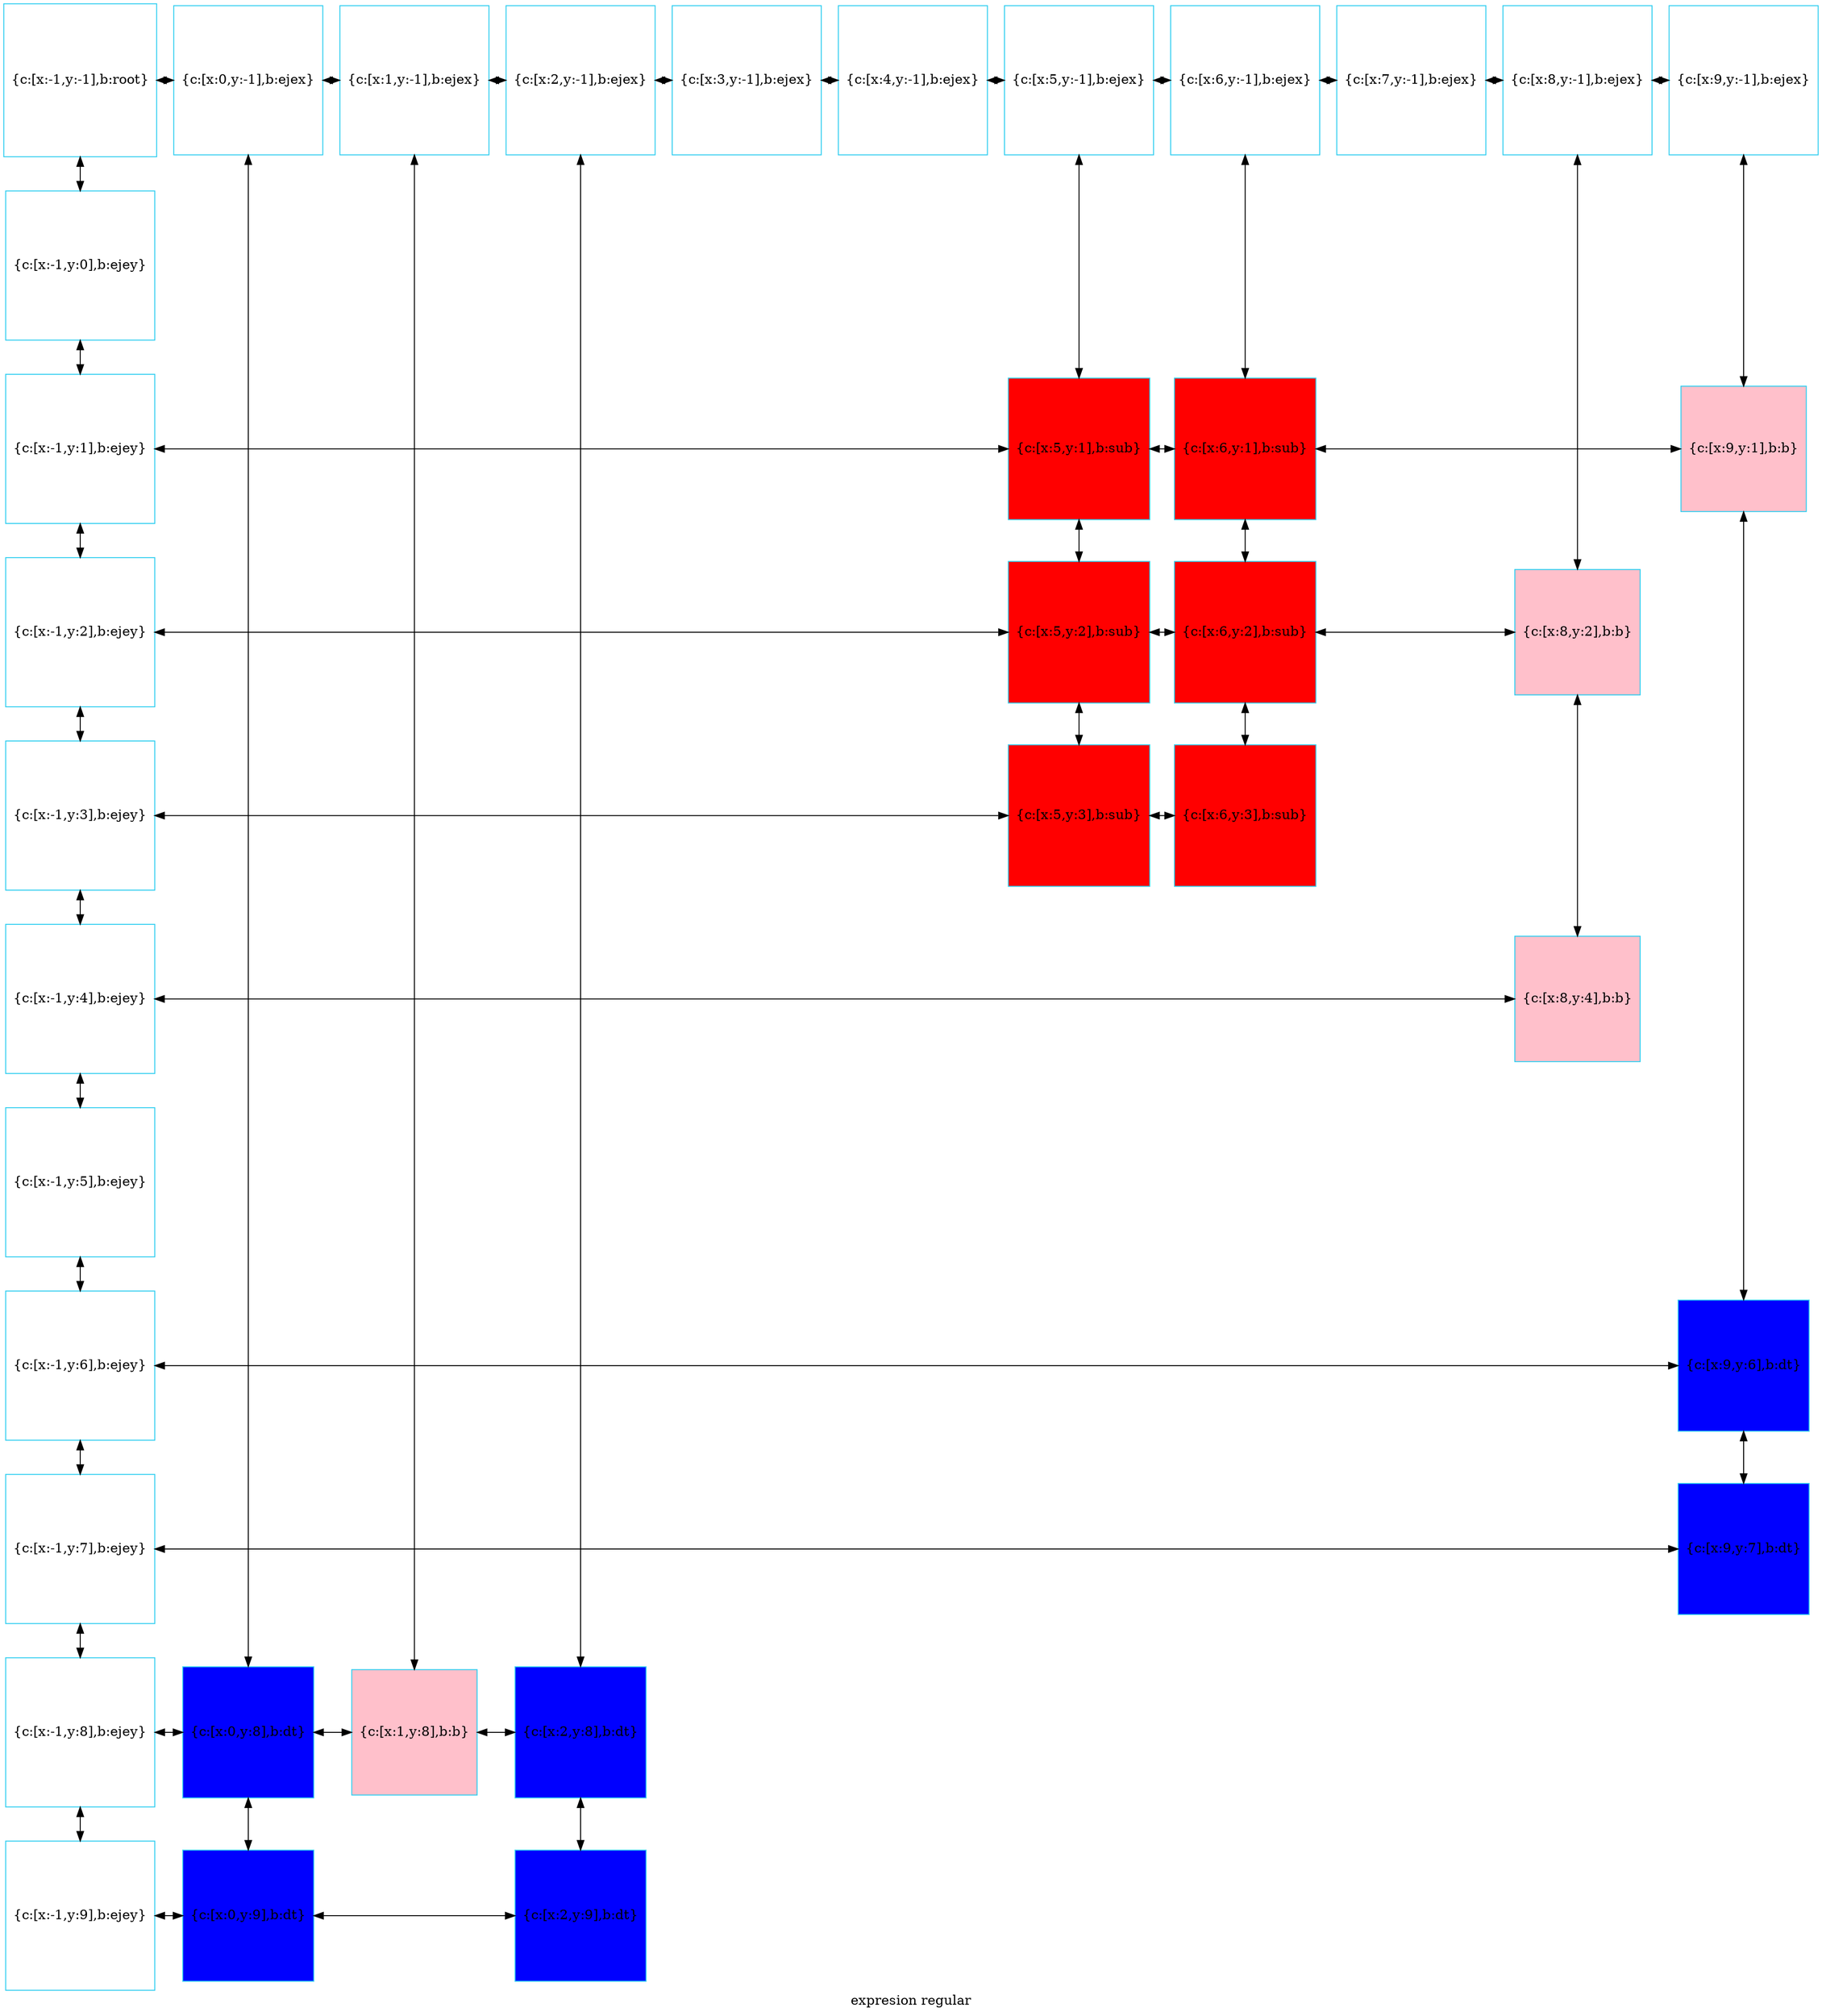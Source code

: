 digraph G
{label="expresion regular"
        node[shape = square]
        node[style = filled]
        node[fillcolor = "#EEEEE"]
        node[color = "#EEEEE"]
        node[color = "#31CEF0"]

1075653314688[label="{c:[x:-1,y:-1],b:root}",fillcolor = "white"]
1075653314736[label="{c:[x:0,y:-1],b:ejex}",fillcolor = "white"]
1075653314160[label="{c:[x:1,y:-1],b:ejex}",fillcolor = "white"]
1075653313872[label="{c:[x:2,y:-1],b:ejex}",fillcolor = "white"]
1075653312576[label="{c:[x:3,y:-1],b:ejex}",fillcolor = "white"]
1075653314832[label="{c:[x:4,y:-1],b:ejex}",fillcolor = "white"]
1075653314400[label="{c:[x:5,y:-1],b:ejex}",fillcolor = "white"]
1075653313968[label="{c:[x:6,y:-1],b:ejex}",fillcolor = "white"]
1075653315120[label="{c:[x:7,y:-1],b:ejex}",fillcolor = "white"]
1075653315264[label="{c:[x:8,y:-1],b:ejex}",fillcolor = "white"]
1075653315408[label="{c:[x:9,y:-1],b:ejex}",fillcolor = "white"]
1075653315552[label="{c:[x:-1,y:0],b:ejey}",fillcolor = "white"]
1075653315696[label="{c:[x:-1,y:1],b:ejey}",fillcolor = "white"]
1075654601552[label="{c:[x:5,y:1],b:sub}",fillcolor = "red"]
1075654600496[label="{c:[x:6,y:1],b:sub}",fillcolor = "red"]
1075654605264[label="{c:[x:9,y:1],b:b}",fillcolor = "pink"]
1075653315840[label="{c:[x:-1,y:2],b:ejey}",fillcolor = "white"]
1075654601888[label="{c:[x:5,y:2],b:sub}",fillcolor = "red"]
1075654600832[label="{c:[x:6,y:2],b:sub}",fillcolor = "red"]
1075654605600[label="{c:[x:8,y:2],b:b}",fillcolor = "pink"]
1075653315984[label="{c:[x:-1,y:3],b:ejey}",fillcolor = "white"]
1075654602224[label="{c:[x:5,y:3],b:sub}",fillcolor = "red"]
1075654601168[label="{c:[x:6,y:3],b:sub}",fillcolor = "red"]
1075653316128[label="{c:[x:-1,y:4],b:ejey}",fillcolor = "white"]
1075654604928[label="{c:[x:8,y:4],b:b}",fillcolor = "pink"]
1075653316272[label="{c:[x:-1,y:5],b:ejey}",fillcolor = "white"]
1075653316416[label="{c:[x:-1,y:6],b:ejey}",fillcolor = "white"]
1075654601504[label="{c:[x:9,y:6],b:dt}",fillcolor = "blue"]
1075653316560[label="{c:[x:-1,y:7],b:ejey}",fillcolor = "white"]
1075654602912[label="{c:[x:9,y:7],b:dt}",fillcolor = "blue"]
1075654598816[label="{c:[x:-1,y:8],b:ejey}",fillcolor = "white"]
1075654603296[label="{c:[x:0,y:8],b:dt}",fillcolor = "blue"]
1075654604592[label="{c:[x:1,y:8],b:b}",fillcolor = "pink"]
1075654604256[label="{c:[x:2,y:8],b:dt}",fillcolor = "blue"]
1075654598960[label="{c:[x:-1,y:9],b:ejey}",fillcolor = "white"]
1075654603632[label="{c:[x:0,y:9],b:dt}",fillcolor = "blue"]
1075654604016[label="{c:[x:2,y:9],b:dt}",fillcolor = "blue"]
1075653314688->1075653315552[dir = both];
1075653315552->1075653315696[dir = both];
1075653315696->1075653315840[dir = both];
1075653315840->1075653315984[dir = both];
1075653315984->1075653316128[dir = both];
1075653316128->1075653316272[dir = both];
1075653316272->1075653316416[dir = both];
1075653316416->1075653316560[dir = both];
1075653316560->1075654598816[dir = both];
1075654598816->1075654598960[dir = both];
1075653314736->1075654603296[dir = both];
1075654603296->1075654603632[dir = both];
1075653314160->1075654604592[dir = both];
1075653313872->1075654604256[dir = both];
1075654604256->1075654604016[dir = both];
1075653314400->1075654601552[dir = both];
1075654601552->1075654601888[dir = both];
1075654601888->1075654602224[dir = both];
1075653313968->1075654600496[dir = both];
1075654600496->1075654600832[dir = both];
1075654600832->1075654601168[dir = both];
1075653315264->1075654605600[dir = both];
1075654605600->1075654604928[dir = both];
1075653315408->1075654605264[dir = both];
1075654605264->1075654601504[dir = both];
1075654601504->1075654602912[dir = both];
1075653314688->1075653314736[dir = both];
1075653314736->1075653314160[dir = both];
1075653314160->1075653313872[dir = both];
1075653313872->1075653312576[dir = both];
1075653312576->1075653314832[dir = both];
1075653314832->1075653314400[dir = both];
1075653314400->1075653313968[dir = both];
1075653313968->1075653315120[dir = both];
1075653315120->1075653315264[dir = both];
1075653315264->1075653315408[dir = both];
1075653315696->1075654601552[constraint=false,dir = both];
1075654601552->1075654600496[constraint=false,dir = both];
1075654600496->1075654605264[constraint=false,dir = both];
1075653315840->1075654601888[constraint=false,dir = both];
1075654601888->1075654600832[constraint=false,dir = both];
1075654600832->1075654605600[constraint=false,dir = both];
1075653315984->1075654602224[constraint=false,dir = both];
1075654602224->1075654601168[constraint=false,dir = both];
1075653316128->1075654604928[constraint=false,dir = both];
1075653316416->1075654601504[constraint=false,dir = both];
1075653316560->1075654602912[constraint=false,dir = both];
1075654598816->1075654603296[constraint=false,dir = both];
1075654603296->1075654604592[constraint=false,dir = both];
1075654604592->1075654604256[constraint=false,dir = both];
1075654598960->1075654603632[constraint=false,dir = both];
1075654603632->1075654604016[constraint=false,dir = both];
 {rank=same; 1075653314688;1075653314736;1075653314160;1075653313872;1075653312576;1075653314832;1075653314400;1075653313968;1075653315120;1075653315264;1075653315408;}
 {rank=same; 1075653315552;}
 {rank=same; 1075653315696;1075654601552;1075654600496;1075654605264;}
 {rank=same; 1075653315840;1075654601888;1075654600832;1075654605600;}
 {rank=same; 1075653315984;1075654602224;1075654601168;}
 {rank=same; 1075653316128;1075654604928;}
 {rank=same; 1075653316272;}
 {rank=same; 1075653316416;1075654601504;}
 {rank=same; 1075653316560;1075654602912;}
 {rank=same; 1075654598816;1075654603296;1075654604592;1075654604256;}
 {rank=same; 1075654598960;1075654603632;1075654604016;}
}